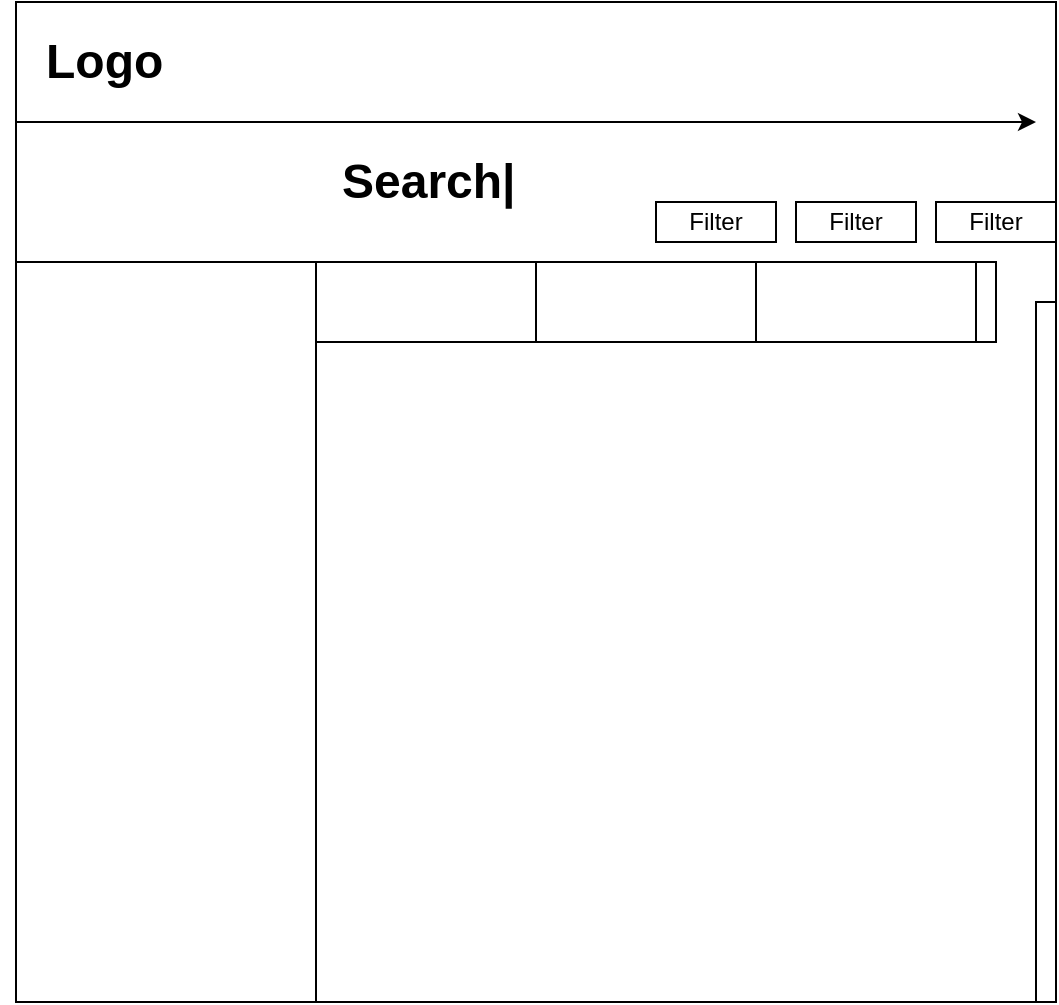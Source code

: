 <mxfile version="20.2.3" type="device"><diagram id="PpkjI_i_MmnZ4Uwg19NB" name="Page-1"><mxGraphModel dx="1422" dy="786" grid="1" gridSize="10" guides="1" tooltips="1" connect="1" arrows="1" fold="1" page="1" pageScale="1" pageWidth="827" pageHeight="1169" math="0" shadow="0"><root><mxCell id="0"/><mxCell id="1" parent="0"/><mxCell id="6yOBmidXs6bIDhgIgDWR-1" value="" style="rounded=0;whiteSpace=wrap;html=1;" vertex="1" parent="1"><mxGeometry x="160" y="110" width="520" height="500" as="geometry"/></mxCell><mxCell id="6yOBmidXs6bIDhgIgDWR-2" value="&lt;h1&gt;Logo&lt;/h1&gt;&lt;p&gt;&lt;br&gt;&lt;/p&gt;" style="text;html=1;strokeColor=none;fillColor=none;spacing=5;spacingTop=-20;whiteSpace=wrap;overflow=hidden;rounded=0;" vertex="1" parent="1"><mxGeometry x="170" y="120" width="190" height="120" as="geometry"/></mxCell><mxCell id="6yOBmidXs6bIDhgIgDWR-4" value="" style="endArrow=classic;html=1;rounded=0;" edge="1" parent="1"><mxGeometry width="50" height="50" relative="1" as="geometry"><mxPoint x="160" y="170" as="sourcePoint"/><mxPoint x="670" y="170" as="targetPoint"/></mxGeometry></mxCell><mxCell id="6yOBmidXs6bIDhgIgDWR-5" value="" style="rounded=0;whiteSpace=wrap;html=1;" vertex="1" parent="1"><mxGeometry x="160" y="240" width="150" height="370" as="geometry"/></mxCell><mxCell id="6yOBmidXs6bIDhgIgDWR-6" value="" style="rounded=0;whiteSpace=wrap;html=1;" vertex="1" parent="1"><mxGeometry x="310" y="240" width="340" height="40" as="geometry"/></mxCell><mxCell id="6yOBmidXs6bIDhgIgDWR-7" value="" style="rounded=0;whiteSpace=wrap;html=1;" vertex="1" parent="1"><mxGeometry x="670" y="260" width="10" height="350" as="geometry"/></mxCell><mxCell id="6yOBmidXs6bIDhgIgDWR-9" value="&lt;h1&gt;Search|&lt;/h1&gt;" style="text;html=1;strokeColor=none;fillColor=none;spacing=5;spacingTop=-20;whiteSpace=wrap;overflow=hidden;rounded=0;" vertex="1" parent="1"><mxGeometry x="317.5" y="180" width="95" height="40" as="geometry"/></mxCell><mxCell id="6yOBmidXs6bIDhgIgDWR-10" value="Filter" style="rounded=0;whiteSpace=wrap;html=1;" vertex="1" parent="1"><mxGeometry x="480" y="210" width="60" height="20" as="geometry"/></mxCell><mxCell id="6yOBmidXs6bIDhgIgDWR-11" value="Filter" style="rounded=0;whiteSpace=wrap;html=1;" vertex="1" parent="1"><mxGeometry x="550" y="210" width="60" height="20" as="geometry"/></mxCell><mxCell id="6yOBmidXs6bIDhgIgDWR-12" value="Filter" style="rounded=0;whiteSpace=wrap;html=1;" vertex="1" parent="1"><mxGeometry x="620" y="210" width="60" height="20" as="geometry"/></mxCell><mxCell id="6yOBmidXs6bIDhgIgDWR-13" value="" style="rounded=0;whiteSpace=wrap;html=1;fillColor=none;" vertex="1" parent="1"><mxGeometry x="310" y="240" width="110" height="40" as="geometry"/></mxCell><mxCell id="6yOBmidXs6bIDhgIgDWR-14" value="" style="rounded=0;whiteSpace=wrap;html=1;fillColor=none;" vertex="1" parent="1"><mxGeometry x="420" y="240" width="110" height="40" as="geometry"/></mxCell><mxCell id="6yOBmidXs6bIDhgIgDWR-15" value="" style="rounded=0;whiteSpace=wrap;html=1;fillColor=none;" vertex="1" parent="1"><mxGeometry x="530" y="240" width="110" height="40" as="geometry"/></mxCell><mxCell id="6yOBmidXs6bIDhgIgDWR-18" value="" style="shape=image;html=1;verticalAlign=top;verticalLabelPosition=bottom;labelBackgroundColor=#ffffff;imageAspect=0;aspect=fixed;image=https://cdn1.iconfinder.com/data/icons/user-interface-flat-5/32/Cycle_refresh_turn_app_repeat_web_user_interface-128.png;fillColor=none;" vertex="1" parent="1"><mxGeometry x="414" y="378" width="114" height="114" as="geometry"/></mxCell><mxCell id="6yOBmidXs6bIDhgIgDWR-19" value="" style="shape=image;html=1;verticalAlign=top;verticalLabelPosition=bottom;labelBackgroundColor=#ffffff;imageAspect=0;aspect=fixed;image=https://cdn1.iconfinder.com/data/icons/user-interface-flat-5/32/Cycle_refresh_turn_app_repeat_web_user_interface-128.png;fillColor=none;" vertex="1" parent="1"><mxGeometry x="178" y="350" width="114" height="114" as="geometry"/></mxCell><mxCell id="6yOBmidXs6bIDhgIgDWR-20" value="" style="shape=image;html=1;verticalAlign=top;verticalLabelPosition=bottom;labelBackgroundColor=#ffffff;imageAspect=0;aspect=fixed;image=https://cdn1.iconfinder.com/data/icons/user-interface-flat-5/32/Cycle_refresh_turn_app_repeat_web_user_interface-128.png;fillColor=none;" vertex="1" parent="1"><mxGeometry x="414" y="173" width="57" height="57" as="geometry"/></mxCell></root></mxGraphModel></diagram></mxfile>